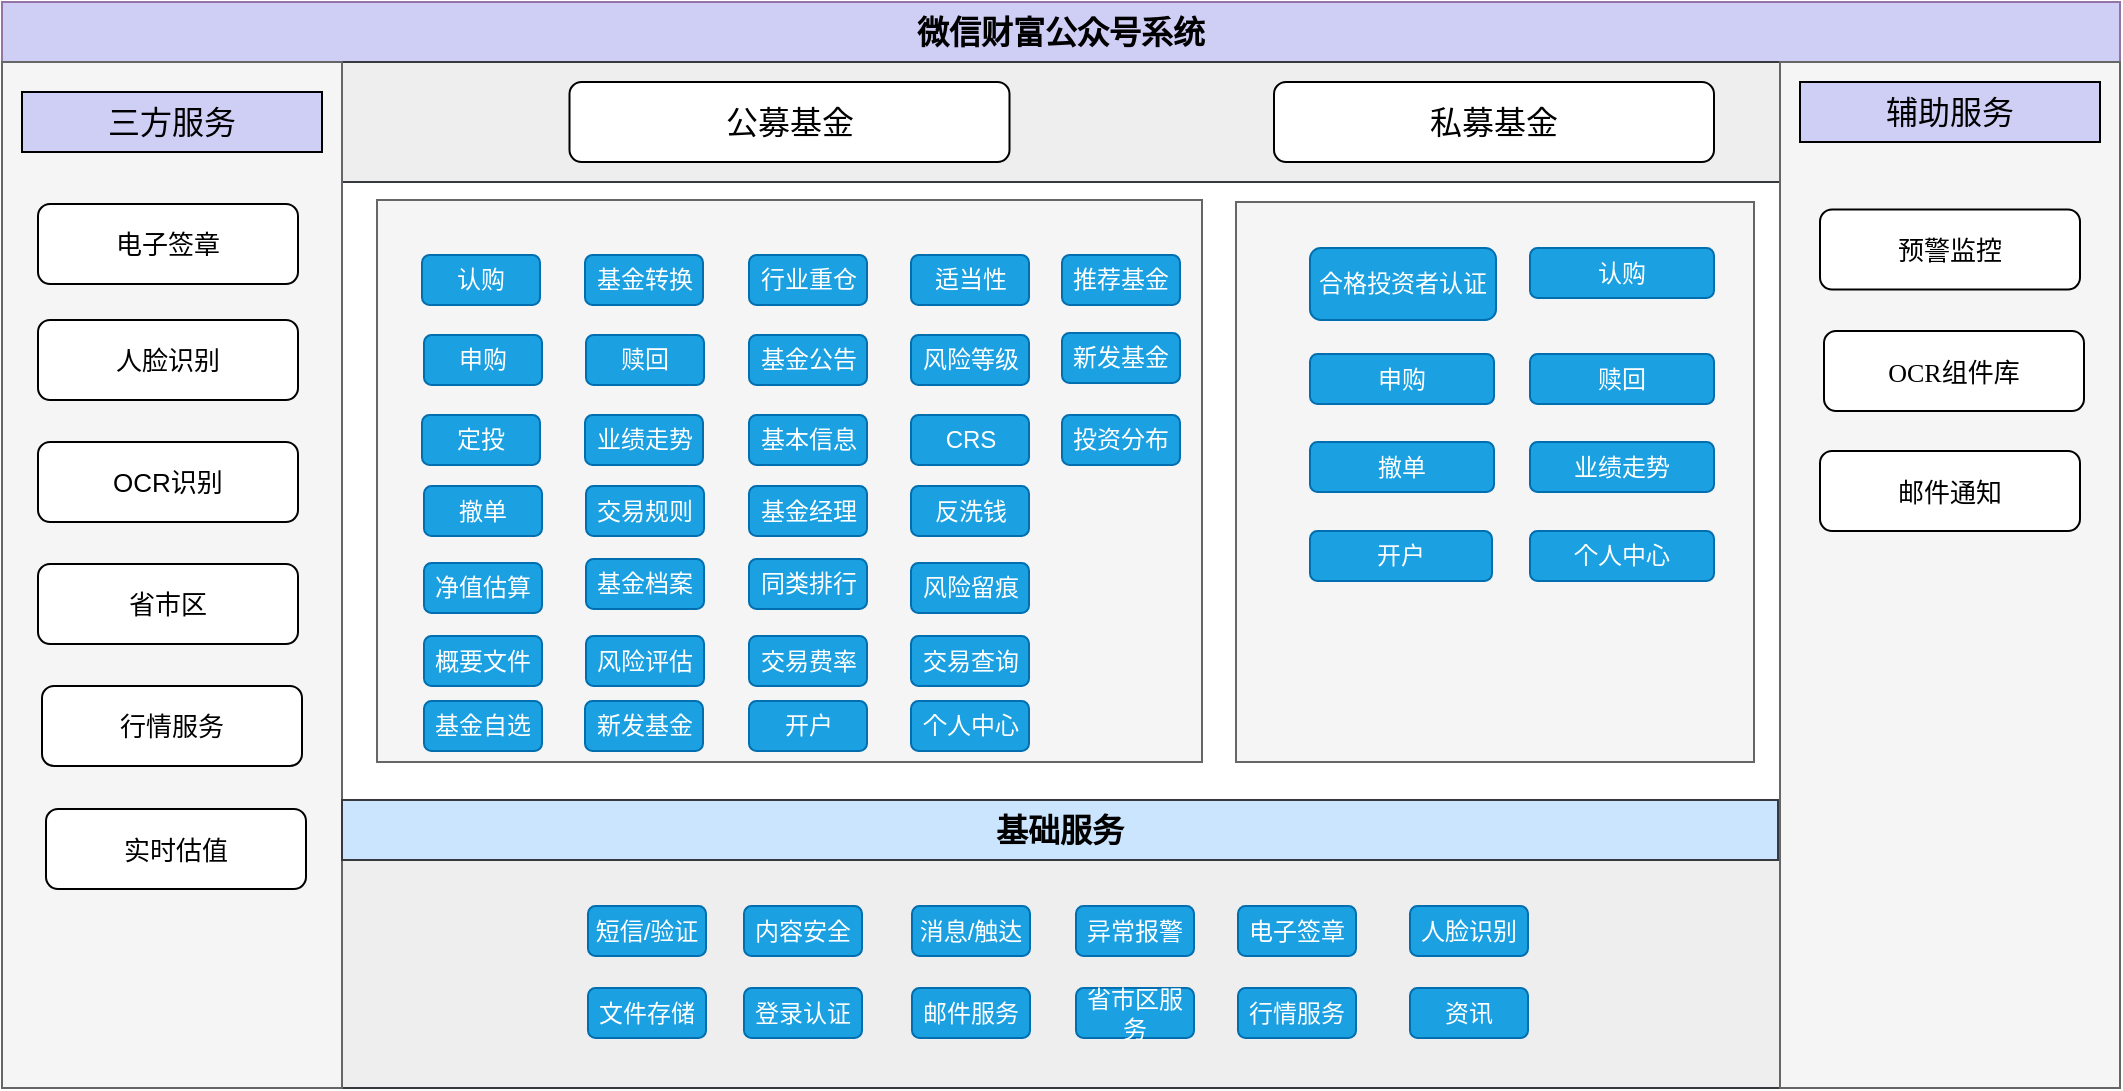 <mxfile version="20.2.4" type="github">
  <diagram id="PbEHLwvle0bfFOzdE0RF" name="第 1 页">
    <mxGraphModel dx="1422" dy="762" grid="0" gridSize="10" guides="1" tooltips="1" connect="1" arrows="1" fold="1" page="0" pageScale="1" pageWidth="827" pageHeight="1169" math="0" shadow="0">
      <root>
        <mxCell id="0" />
        <mxCell id="1" parent="0" />
        <mxCell id="bQanzyuvM3PR-ToL9I3--2" value="微信财富公众号系统" style="rounded=0;whiteSpace=wrap;html=1;fillColor=#CFCEF5;strokeColor=#9673a6;fontStyle=1;fontSize=16;" parent="1" vertex="1">
          <mxGeometry x="200" y="90" width="1059" height="30" as="geometry" />
        </mxCell>
        <mxCell id="bQanzyuvM3PR-ToL9I3--3" value="" style="rounded=0;whiteSpace=wrap;html=1;fontSize=16;fillColor=#eeeeee;strokeColor=#36393d;" parent="1" vertex="1">
          <mxGeometry x="220" y="120" width="869" height="60" as="geometry" />
        </mxCell>
        <mxCell id="bQanzyuvM3PR-ToL9I3--5" value="公募基金" style="rounded=1;whiteSpace=wrap;html=1;fontSize=16;" parent="1" vertex="1">
          <mxGeometry x="483.75" y="130" width="220" height="40" as="geometry" />
        </mxCell>
        <mxCell id="bQanzyuvM3PR-ToL9I3--6" value="私募基金" style="rounded=1;whiteSpace=wrap;html=1;fontSize=16;" parent="1" vertex="1">
          <mxGeometry x="836" y="130" width="220" height="40" as="geometry" />
        </mxCell>
        <mxCell id="bQanzyuvM3PR-ToL9I3--8" value="" style="rounded=0;whiteSpace=wrap;html=1;fontSize=16;fillColor=#eeeeee;strokeColor=#36393d;" parent="1" vertex="1">
          <mxGeometry x="370" y="519" width="720" height="114" as="geometry" />
        </mxCell>
        <mxCell id="bQanzyuvM3PR-ToL9I3--24" value="" style="rounded=0;whiteSpace=wrap;html=1;fontSize=16;fillColor=#f5f5f5;strokeColor=#666666;fontColor=#333333;" parent="1" vertex="1">
          <mxGeometry x="200" y="120" width="170" height="513" as="geometry" />
        </mxCell>
        <mxCell id="bQanzyuvM3PR-ToL9I3--25" value="三方服务" style="rounded=0;whiteSpace=wrap;html=1;fontSize=16;fillColor=#CFCEF5;" parent="1" vertex="1">
          <mxGeometry x="210" y="135" width="150" height="30" as="geometry" />
        </mxCell>
        <mxCell id="bQanzyuvM3PR-ToL9I3--26" value="电子签章" style="rounded=1;whiteSpace=wrap;html=1;fontSize=13;" parent="1" vertex="1">
          <mxGeometry x="218" y="191" width="130" height="40" as="geometry" />
        </mxCell>
        <mxCell id="bQanzyuvM3PR-ToL9I3--27" value="人脸识别" style="rounded=1;whiteSpace=wrap;html=1;fontSize=13;" parent="1" vertex="1">
          <mxGeometry x="218" y="249" width="130" height="40" as="geometry" />
        </mxCell>
        <mxCell id="bQanzyuvM3PR-ToL9I3--28" value="OCR识别" style="rounded=1;whiteSpace=wrap;html=1;fontSize=13;" parent="1" vertex="1">
          <mxGeometry x="218" y="310" width="130" height="40" as="geometry" />
        </mxCell>
        <mxCell id="bQanzyuvM3PR-ToL9I3--45" value="" style="rounded=0;whiteSpace=wrap;html=1;fontSize=13;fillColor=#f5f5f5;strokeColor=#666666;fontColor=#333333;" parent="1" vertex="1">
          <mxGeometry x="387.5" y="189" width="412.5" height="281" as="geometry" />
        </mxCell>
        <mxCell id="bQanzyuvM3PR-ToL9I3--47" value="" style="rounded=0;whiteSpace=wrap;html=1;fontSize=13;fillColor=#f5f5f5;strokeColor=#666666;fontColor=#333333;" parent="1" vertex="1">
          <mxGeometry x="817" y="190" width="259" height="280" as="geometry" />
        </mxCell>
        <mxCell id="bQanzyuvM3PR-ToL9I3--96" value="基础服务" style="rounded=0;whiteSpace=wrap;html=1;fillColor=#cce5ff;strokeColor=#36393d;fontStyle=1;fontSize=16;" parent="1" vertex="1">
          <mxGeometry x="370" y="489" width="718" height="30" as="geometry" />
        </mxCell>
        <mxCell id="bQanzyuvM3PR-ToL9I3--134" value="" style="rounded=0;whiteSpace=wrap;html=1;fontSize=13;fillColor=#f5f5f5;fontColor=#333333;strokeColor=#666666;" parent="1" vertex="1">
          <mxGeometry x="1089" y="120" width="170" height="513" as="geometry" />
        </mxCell>
        <mxCell id="bQanzyuvM3PR-ToL9I3--135" value="辅助服务" style="rounded=0;whiteSpace=wrap;html=1;fontSize=16;fillColor=#CFCEF5;" parent="1" vertex="1">
          <mxGeometry x="1099" y="130" width="150" height="30" as="geometry" />
        </mxCell>
        <mxCell id="ZADM2jKMoyXwHcdbe6bZ-2" value="&lt;p class=&quot;MsoNormal&quot; style=&quot;font-size: 13px;&quot;&gt;&lt;span style=&quot;font-size: 13px;&quot;&gt;&lt;font style=&quot;font-size: 13px;&quot;&gt;预警监控&lt;/font&gt;&lt;/span&gt;&lt;/p&gt;" style="rounded=1;whiteSpace=wrap;html=1;fontSize=13;fontFamily=Verdana;" parent="1" vertex="1">
          <mxGeometry x="1109" y="193.75" width="130" height="40" as="geometry" />
        </mxCell>
        <mxCell id="ZADM2jKMoyXwHcdbe6bZ-4" value="&lt;p class=&quot;MsoNormal&quot; style=&quot;font-size: 13px;&quot;&gt;&lt;span style=&quot;font-size: 13px;&quot;&gt;&lt;font style=&quot;font-size: 13px;&quot;&gt;OCR组件库&lt;/font&gt;&lt;/span&gt;&lt;/p&gt;" style="rounded=1;whiteSpace=wrap;html=1;fontSize=13;fontFamily=Verdana;" parent="1" vertex="1">
          <mxGeometry x="1111" y="254.5" width="130" height="40" as="geometry" />
        </mxCell>
        <mxCell id="zjK6YM6E4vPAOyXwSc66-1" value="省市区" style="rounded=1;whiteSpace=wrap;html=1;fontSize=13;" vertex="1" parent="1">
          <mxGeometry x="218" y="371" width="130" height="40" as="geometry" />
        </mxCell>
        <mxCell id="zjK6YM6E4vPAOyXwSc66-2" value="行情服务" style="rounded=1;whiteSpace=wrap;html=1;fontSize=13;" vertex="1" parent="1">
          <mxGeometry x="220" y="432" width="130" height="40" as="geometry" />
        </mxCell>
        <mxCell id="zjK6YM6E4vPAOyXwSc66-3" value="实时估值" style="rounded=1;whiteSpace=wrap;html=1;fontSize=13;" vertex="1" parent="1">
          <mxGeometry x="222" y="493.5" width="130" height="40" as="geometry" />
        </mxCell>
        <mxCell id="zjK6YM6E4vPAOyXwSc66-4" value="&lt;p class=&quot;MsoNormal&quot; style=&quot;font-size: 13px;&quot;&gt;&lt;span style=&quot;font-size: 13px;&quot;&gt;&lt;font style=&quot;font-size: 13px;&quot;&gt;邮件通知&lt;/font&gt;&lt;/span&gt;&lt;/p&gt;" style="rounded=1;whiteSpace=wrap;html=1;fontSize=13;fontFamily=Verdana;" vertex="1" parent="1">
          <mxGeometry x="1109" y="314.5" width="130" height="40" as="geometry" />
        </mxCell>
        <mxCell id="zjK6YM6E4vPAOyXwSc66-7" value="认购" style="text;html=1;strokeColor=#006EAF;fillColor=#1ba1e2;align=center;verticalAlign=middle;whiteSpace=wrap;rounded=1;fontColor=#ffffff;" vertex="1" parent="1">
          <mxGeometry x="410" y="216.5" width="59" height="25" as="geometry" />
        </mxCell>
        <mxCell id="zjK6YM6E4vPAOyXwSc66-8" value="申购" style="text;html=1;strokeColor=#006EAF;fillColor=#1ba1e2;align=center;verticalAlign=middle;whiteSpace=wrap;rounded=1;fontColor=#ffffff;" vertex="1" parent="1">
          <mxGeometry x="411" y="256.5" width="59" height="25" as="geometry" />
        </mxCell>
        <mxCell id="zjK6YM6E4vPAOyXwSc66-9" value="定投" style="text;html=1;strokeColor=#006EAF;fillColor=#1ba1e2;align=center;verticalAlign=middle;whiteSpace=wrap;rounded=1;fontColor=#ffffff;" vertex="1" parent="1">
          <mxGeometry x="410" y="296.5" width="59" height="25" as="geometry" />
        </mxCell>
        <mxCell id="zjK6YM6E4vPAOyXwSc66-10" value="撤单" style="text;html=1;strokeColor=#006EAF;fillColor=#1ba1e2;align=center;verticalAlign=middle;whiteSpace=wrap;rounded=1;fontColor=#ffffff;" vertex="1" parent="1">
          <mxGeometry x="411" y="332" width="59" height="25" as="geometry" />
        </mxCell>
        <mxCell id="zjK6YM6E4vPAOyXwSc66-11" value="净值估算" style="text;html=1;strokeColor=#006EAF;fillColor=#1ba1e2;align=center;verticalAlign=middle;whiteSpace=wrap;rounded=1;fontColor=#ffffff;" vertex="1" parent="1">
          <mxGeometry x="411" y="370.5" width="59" height="25" as="geometry" />
        </mxCell>
        <mxCell id="zjK6YM6E4vPAOyXwSc66-12" value="适当性" style="text;html=1;strokeColor=#006EAF;fillColor=#1ba1e2;align=center;verticalAlign=middle;whiteSpace=wrap;rounded=1;fontColor=#ffffff;" vertex="1" parent="1">
          <mxGeometry x="654.5" y="216.5" width="59" height="25" as="geometry" />
        </mxCell>
        <mxCell id="zjK6YM6E4vPAOyXwSc66-13" value="风险等级" style="text;html=1;strokeColor=#006EAF;fillColor=#1ba1e2;align=center;verticalAlign=middle;whiteSpace=wrap;rounded=1;fontColor=#ffffff;" vertex="1" parent="1">
          <mxGeometry x="654.5" y="256.5" width="59" height="25" as="geometry" />
        </mxCell>
        <mxCell id="zjK6YM6E4vPAOyXwSc66-14" value="CRS" style="text;html=1;strokeColor=#006EAF;fillColor=#1ba1e2;align=center;verticalAlign=middle;whiteSpace=wrap;rounded=1;fontColor=#ffffff;" vertex="1" parent="1">
          <mxGeometry x="654.5" y="296.5" width="59" height="25" as="geometry" />
        </mxCell>
        <mxCell id="zjK6YM6E4vPAOyXwSc66-15" value="反洗钱" style="text;html=1;strokeColor=#006EAF;fillColor=#1ba1e2;align=center;verticalAlign=middle;whiteSpace=wrap;rounded=1;fontColor=#ffffff;" vertex="1" parent="1">
          <mxGeometry x="654.5" y="332" width="59" height="25" as="geometry" />
        </mxCell>
        <mxCell id="zjK6YM6E4vPAOyXwSc66-16" value="风险留痕" style="text;html=1;strokeColor=#006EAF;fillColor=#1ba1e2;align=center;verticalAlign=middle;whiteSpace=wrap;rounded=1;fontColor=#ffffff;" vertex="1" parent="1">
          <mxGeometry x="654.5" y="370.5" width="59" height="25" as="geometry" />
        </mxCell>
        <mxCell id="zjK6YM6E4vPAOyXwSc66-17" value="基金转换" style="text;html=1;strokeColor=#006EAF;fillColor=#1ba1e2;align=center;verticalAlign=middle;whiteSpace=wrap;rounded=1;fontColor=#ffffff;" vertex="1" parent="1">
          <mxGeometry x="491.5" y="216.5" width="59" height="25" as="geometry" />
        </mxCell>
        <mxCell id="zjK6YM6E4vPAOyXwSc66-18" value="赎回" style="text;html=1;strokeColor=#006EAF;fillColor=#1ba1e2;align=center;verticalAlign=middle;whiteSpace=wrap;rounded=1;fontColor=#ffffff;" vertex="1" parent="1">
          <mxGeometry x="492" y="256.5" width="59" height="25" as="geometry" />
        </mxCell>
        <mxCell id="zjK6YM6E4vPAOyXwSc66-19" value="业绩走势" style="text;html=1;strokeColor=#006EAF;fillColor=#1ba1e2;align=center;verticalAlign=middle;whiteSpace=wrap;rounded=1;fontColor=#ffffff;" vertex="1" parent="1">
          <mxGeometry x="491.5" y="296.5" width="59" height="25" as="geometry" />
        </mxCell>
        <mxCell id="zjK6YM6E4vPAOyXwSc66-20" value="交易规则" style="text;html=1;strokeColor=#006EAF;fillColor=#1ba1e2;align=center;verticalAlign=middle;whiteSpace=wrap;rounded=1;fontColor=#ffffff;" vertex="1" parent="1">
          <mxGeometry x="492" y="332" width="59" height="25" as="geometry" />
        </mxCell>
        <mxCell id="zjK6YM6E4vPAOyXwSc66-21" value="基金档案" style="text;html=1;strokeColor=#006EAF;fillColor=#1ba1e2;align=center;verticalAlign=middle;whiteSpace=wrap;rounded=1;fontColor=#ffffff;" vertex="1" parent="1">
          <mxGeometry x="492" y="368.5" width="59" height="25" as="geometry" />
        </mxCell>
        <mxCell id="zjK6YM6E4vPAOyXwSc66-22" value="行业重仓" style="text;html=1;strokeColor=#006EAF;fillColor=#1ba1e2;align=center;verticalAlign=middle;whiteSpace=wrap;rounded=1;fontColor=#ffffff;" vertex="1" parent="1">
          <mxGeometry x="573.5" y="216.5" width="59" height="25" as="geometry" />
        </mxCell>
        <mxCell id="zjK6YM6E4vPAOyXwSc66-23" value="基金公告" style="text;html=1;strokeColor=#006EAF;fillColor=#1ba1e2;align=center;verticalAlign=middle;whiteSpace=wrap;rounded=1;fontColor=#ffffff;" vertex="1" parent="1">
          <mxGeometry x="573.5" y="256.5" width="59" height="25" as="geometry" />
        </mxCell>
        <mxCell id="zjK6YM6E4vPAOyXwSc66-24" value="基本信息" style="text;html=1;strokeColor=#006EAF;fillColor=#1ba1e2;align=center;verticalAlign=middle;whiteSpace=wrap;rounded=1;fontColor=#ffffff;" vertex="1" parent="1">
          <mxGeometry x="573.5" y="296.5" width="59" height="25" as="geometry" />
        </mxCell>
        <mxCell id="zjK6YM6E4vPAOyXwSc66-25" value="基金经理" style="text;html=1;strokeColor=#006EAF;fillColor=#1ba1e2;align=center;verticalAlign=middle;whiteSpace=wrap;rounded=1;fontColor=#ffffff;" vertex="1" parent="1">
          <mxGeometry x="573.5" y="332" width="59" height="25" as="geometry" />
        </mxCell>
        <mxCell id="zjK6YM6E4vPAOyXwSc66-26" value="同类排行" style="text;html=1;strokeColor=#006EAF;fillColor=#1ba1e2;align=center;verticalAlign=middle;whiteSpace=wrap;rounded=1;fontColor=#ffffff;" vertex="1" parent="1">
          <mxGeometry x="573.5" y="368.5" width="59" height="25" as="geometry" />
        </mxCell>
        <mxCell id="zjK6YM6E4vPAOyXwSc66-27" value="短信/验证" style="text;html=1;strokeColor=#006EAF;fillColor=#1ba1e2;align=center;verticalAlign=middle;whiteSpace=wrap;rounded=1;fontColor=#ffffff;" vertex="1" parent="1">
          <mxGeometry x="493" y="542" width="59" height="25" as="geometry" />
        </mxCell>
        <mxCell id="zjK6YM6E4vPAOyXwSc66-28" value="内容安全" style="text;html=1;strokeColor=#006EAF;fillColor=#1ba1e2;align=center;verticalAlign=middle;whiteSpace=wrap;rounded=1;fontColor=#ffffff;" vertex="1" parent="1">
          <mxGeometry x="571" y="542" width="59" height="25" as="geometry" />
        </mxCell>
        <mxCell id="zjK6YM6E4vPAOyXwSc66-29" value="消息/触达" style="text;html=1;strokeColor=#006EAF;fillColor=#1ba1e2;align=center;verticalAlign=middle;whiteSpace=wrap;rounded=1;fontColor=#ffffff;" vertex="1" parent="1">
          <mxGeometry x="655" y="542" width="59" height="25" as="geometry" />
        </mxCell>
        <mxCell id="zjK6YM6E4vPAOyXwSc66-30" value="异常报警" style="text;html=1;strokeColor=#006EAF;fillColor=#1ba1e2;align=center;verticalAlign=middle;whiteSpace=wrap;rounded=1;fontColor=#ffffff;" vertex="1" parent="1">
          <mxGeometry x="737" y="542" width="59" height="25" as="geometry" />
        </mxCell>
        <mxCell id="zjK6YM6E4vPAOyXwSc66-31" value="电子签章" style="text;html=1;strokeColor=#006EAF;fillColor=#1ba1e2;align=center;verticalAlign=middle;whiteSpace=wrap;rounded=1;fontColor=#ffffff;" vertex="1" parent="1">
          <mxGeometry x="818" y="542" width="59" height="25" as="geometry" />
        </mxCell>
        <mxCell id="zjK6YM6E4vPAOyXwSc66-32" value="人脸识别" style="text;html=1;strokeColor=#006EAF;fillColor=#1ba1e2;align=center;verticalAlign=middle;whiteSpace=wrap;rounded=1;fontColor=#ffffff;" vertex="1" parent="1">
          <mxGeometry x="904" y="542" width="59" height="25" as="geometry" />
        </mxCell>
        <mxCell id="zjK6YM6E4vPAOyXwSc66-33" value="文件存储" style="text;html=1;strokeColor=#006EAF;fillColor=#1ba1e2;align=center;verticalAlign=middle;whiteSpace=wrap;rounded=1;fontColor=#ffffff;" vertex="1" parent="1">
          <mxGeometry x="493" y="583" width="59" height="25" as="geometry" />
        </mxCell>
        <mxCell id="zjK6YM6E4vPAOyXwSc66-34" value="登录认证" style="text;html=1;strokeColor=#006EAF;fillColor=#1ba1e2;align=center;verticalAlign=middle;whiteSpace=wrap;rounded=1;fontColor=#ffffff;" vertex="1" parent="1">
          <mxGeometry x="571" y="583" width="59" height="25" as="geometry" />
        </mxCell>
        <mxCell id="zjK6YM6E4vPAOyXwSc66-35" value="邮件服务" style="text;html=1;strokeColor=#006EAF;fillColor=#1ba1e2;align=center;verticalAlign=middle;whiteSpace=wrap;rounded=1;fontColor=#ffffff;" vertex="1" parent="1">
          <mxGeometry x="655" y="583" width="59" height="25" as="geometry" />
        </mxCell>
        <mxCell id="zjK6YM6E4vPAOyXwSc66-36" value="省市区服务" style="text;html=1;strokeColor=#006EAF;fillColor=#1ba1e2;align=center;verticalAlign=middle;whiteSpace=wrap;rounded=1;fontColor=#ffffff;" vertex="1" parent="1">
          <mxGeometry x="737" y="583" width="59" height="25" as="geometry" />
        </mxCell>
        <mxCell id="zjK6YM6E4vPAOyXwSc66-37" value="行情服务" style="text;html=1;strokeColor=#006EAF;fillColor=#1ba1e2;align=center;verticalAlign=middle;whiteSpace=wrap;rounded=1;fontColor=#ffffff;" vertex="1" parent="1">
          <mxGeometry x="818" y="583" width="59" height="25" as="geometry" />
        </mxCell>
        <mxCell id="zjK6YM6E4vPAOyXwSc66-39" value="开户" style="text;html=1;strokeColor=#006EAF;fillColor=#1ba1e2;align=center;verticalAlign=middle;whiteSpace=wrap;rounded=1;fontColor=#ffffff;" vertex="1" parent="1">
          <mxGeometry x="573.5" y="439.5" width="59" height="25" as="geometry" />
        </mxCell>
        <mxCell id="zjK6YM6E4vPAOyXwSc66-40" value="个人中心" style="text;html=1;strokeColor=#006EAF;fillColor=#1ba1e2;align=center;verticalAlign=middle;whiteSpace=wrap;rounded=1;fontColor=#ffffff;" vertex="1" parent="1">
          <mxGeometry x="654.5" y="439.5" width="59" height="25" as="geometry" />
        </mxCell>
        <mxCell id="zjK6YM6E4vPAOyXwSc66-41" value="资讯" style="text;html=1;strokeColor=#006EAF;fillColor=#1ba1e2;align=center;verticalAlign=middle;whiteSpace=wrap;rounded=1;fontColor=#ffffff;" vertex="1" parent="1">
          <mxGeometry x="904" y="583" width="59" height="25" as="geometry" />
        </mxCell>
        <mxCell id="zjK6YM6E4vPAOyXwSc66-43" value="概要文件" style="text;html=1;strokeColor=#006EAF;fillColor=#1ba1e2;align=center;verticalAlign=middle;whiteSpace=wrap;rounded=1;fontColor=#ffffff;" vertex="1" parent="1">
          <mxGeometry x="411" y="407" width="59" height="25" as="geometry" />
        </mxCell>
        <mxCell id="zjK6YM6E4vPAOyXwSc66-44" value="风险评估" style="text;html=1;strokeColor=#006EAF;fillColor=#1ba1e2;align=center;verticalAlign=middle;whiteSpace=wrap;rounded=1;fontColor=#ffffff;" vertex="1" parent="1">
          <mxGeometry x="492" y="407" width="59" height="25" as="geometry" />
        </mxCell>
        <mxCell id="zjK6YM6E4vPAOyXwSc66-45" value="交易费率" style="text;html=1;strokeColor=#006EAF;fillColor=#1ba1e2;align=center;verticalAlign=middle;whiteSpace=wrap;rounded=1;fontColor=#ffffff;" vertex="1" parent="1">
          <mxGeometry x="573.5" y="407" width="59" height="25" as="geometry" />
        </mxCell>
        <mxCell id="zjK6YM6E4vPAOyXwSc66-46" value="交易查询" style="text;html=1;strokeColor=#006EAF;fillColor=#1ba1e2;align=center;verticalAlign=middle;whiteSpace=wrap;rounded=1;fontColor=#ffffff;" vertex="1" parent="1">
          <mxGeometry x="654.5" y="407" width="59" height="25" as="geometry" />
        </mxCell>
        <mxCell id="zjK6YM6E4vPAOyXwSc66-47" value="合格投资者认证" style="text;html=1;strokeColor=#006EAF;fillColor=#1ba1e2;align=center;verticalAlign=middle;whiteSpace=wrap;rounded=1;fontColor=#ffffff;" vertex="1" parent="1">
          <mxGeometry x="854" y="213" width="93" height="36" as="geometry" />
        </mxCell>
        <mxCell id="zjK6YM6E4vPAOyXwSc66-48" value="认购" style="text;html=1;strokeColor=#006EAF;fillColor=#1ba1e2;align=center;verticalAlign=middle;whiteSpace=wrap;rounded=1;fontColor=#ffffff;" vertex="1" parent="1">
          <mxGeometry x="964" y="213" width="92" height="25" as="geometry" />
        </mxCell>
        <mxCell id="zjK6YM6E4vPAOyXwSc66-49" value="申购" style="text;html=1;strokeColor=#006EAF;fillColor=#1ba1e2;align=center;verticalAlign=middle;whiteSpace=wrap;rounded=1;fontColor=#ffffff;" vertex="1" parent="1">
          <mxGeometry x="854" y="266" width="92" height="25" as="geometry" />
        </mxCell>
        <mxCell id="zjK6YM6E4vPAOyXwSc66-50" value="业绩走势" style="text;html=1;strokeColor=#006EAF;fillColor=#1ba1e2;align=center;verticalAlign=middle;whiteSpace=wrap;rounded=1;fontColor=#ffffff;" vertex="1" parent="1">
          <mxGeometry x="964" y="310" width="92" height="25" as="geometry" />
        </mxCell>
        <mxCell id="zjK6YM6E4vPAOyXwSc66-51" value="赎回" style="text;html=1;strokeColor=#006EAF;fillColor=#1ba1e2;align=center;verticalAlign=middle;whiteSpace=wrap;rounded=1;fontColor=#ffffff;" vertex="1" parent="1">
          <mxGeometry x="964" y="266" width="92" height="25" as="geometry" />
        </mxCell>
        <mxCell id="zjK6YM6E4vPAOyXwSc66-52" value="撤单" style="text;html=1;strokeColor=#006EAF;fillColor=#1ba1e2;align=center;verticalAlign=middle;whiteSpace=wrap;rounded=1;fontColor=#ffffff;" vertex="1" parent="1">
          <mxGeometry x="854" y="310" width="92" height="25" as="geometry" />
        </mxCell>
        <mxCell id="zjK6YM6E4vPAOyXwSc66-53" value="基金自选" style="text;html=1;strokeColor=#006EAF;fillColor=#1ba1e2;align=center;verticalAlign=middle;whiteSpace=wrap;rounded=1;fontColor=#ffffff;" vertex="1" parent="1">
          <mxGeometry x="411" y="439.5" width="59" height="25" as="geometry" />
        </mxCell>
        <mxCell id="zjK6YM6E4vPAOyXwSc66-54" value="新发基金" style="text;html=1;strokeColor=#006EAF;fillColor=#1ba1e2;align=center;verticalAlign=middle;whiteSpace=wrap;rounded=1;fontColor=#ffffff;" vertex="1" parent="1">
          <mxGeometry x="491.5" y="439.5" width="59" height="25" as="geometry" />
        </mxCell>
        <mxCell id="zjK6YM6E4vPAOyXwSc66-55" value="开户" style="text;html=1;strokeColor=#006EAF;fillColor=#1ba1e2;align=center;verticalAlign=middle;whiteSpace=wrap;rounded=1;fontColor=#ffffff;" vertex="1" parent="1">
          <mxGeometry x="854" y="354.5" width="91" height="25" as="geometry" />
        </mxCell>
        <mxCell id="zjK6YM6E4vPAOyXwSc66-56" value="个人中心" style="text;html=1;strokeColor=#006EAF;fillColor=#1ba1e2;align=center;verticalAlign=middle;whiteSpace=wrap;rounded=1;fontColor=#ffffff;" vertex="1" parent="1">
          <mxGeometry x="964" y="354.5" width="92" height="25" as="geometry" />
        </mxCell>
        <mxCell id="zjK6YM6E4vPAOyXwSc66-57" value="推荐基金" style="text;html=1;strokeColor=#006EAF;fillColor=#1ba1e2;align=center;verticalAlign=middle;whiteSpace=wrap;rounded=1;fontColor=#ffffff;" vertex="1" parent="1">
          <mxGeometry x="730" y="216.5" width="59" height="25" as="geometry" />
        </mxCell>
        <mxCell id="zjK6YM6E4vPAOyXwSc66-58" value="新发基金" style="text;html=1;strokeColor=#006EAF;fillColor=#1ba1e2;align=center;verticalAlign=middle;whiteSpace=wrap;rounded=1;fontColor=#ffffff;" vertex="1" parent="1">
          <mxGeometry x="730" y="255.5" width="59" height="25" as="geometry" />
        </mxCell>
        <mxCell id="zjK6YM6E4vPAOyXwSc66-59" value="投资分布" style="text;html=1;strokeColor=#006EAF;fillColor=#1ba1e2;align=center;verticalAlign=middle;whiteSpace=wrap;rounded=1;fontColor=#ffffff;" vertex="1" parent="1">
          <mxGeometry x="730" y="296.5" width="59" height="25" as="geometry" />
        </mxCell>
      </root>
    </mxGraphModel>
  </diagram>
</mxfile>
